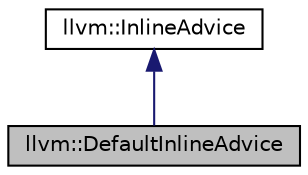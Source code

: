 digraph "llvm::DefaultInlineAdvice"
{
 // LATEX_PDF_SIZE
  bgcolor="transparent";
  edge [fontname="Helvetica",fontsize="10",labelfontname="Helvetica",labelfontsize="10"];
  node [fontname="Helvetica",fontsize="10",shape=record];
  Node1 [label="llvm::DefaultInlineAdvice",height=0.2,width=0.4,color="black", fillcolor="grey75", style="filled", fontcolor="black",tooltip=" "];
  Node2 -> Node1 [dir="back",color="midnightblue",fontsize="10",style="solid",fontname="Helvetica"];
  Node2 [label="llvm::InlineAdvice",height=0.2,width=0.4,color="black",URL="$classllvm_1_1InlineAdvice.html",tooltip="Capture state between an inlining decision having had been made, and its impact being observable."];
}
